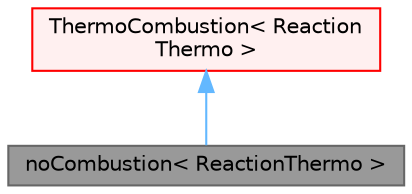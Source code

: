 digraph "noCombustion&lt; ReactionThermo &gt;"
{
 // LATEX_PDF_SIZE
  bgcolor="transparent";
  edge [fontname=Helvetica,fontsize=10,labelfontname=Helvetica,labelfontsize=10];
  node [fontname=Helvetica,fontsize=10,shape=box,height=0.2,width=0.4];
  Node1 [id="Node000001",label="noCombustion\< ReactionThermo \>",height=0.2,width=0.4,color="gray40", fillcolor="grey60", style="filled", fontcolor="black",tooltip="Dummy combustion model for 'no combustion'."];
  Node2 -> Node1 [id="edge1_Node000001_Node000002",dir="back",color="steelblue1",style="solid",tooltip=" "];
  Node2 [id="Node000002",label="ThermoCombustion\< Reaction\lThermo \>",height=0.2,width=0.4,color="red", fillcolor="#FFF0F0", style="filled",URL="$classFoam_1_1ThermoCombustion.html",tooltip="Thermo model wrapper for combustion models."];
}
